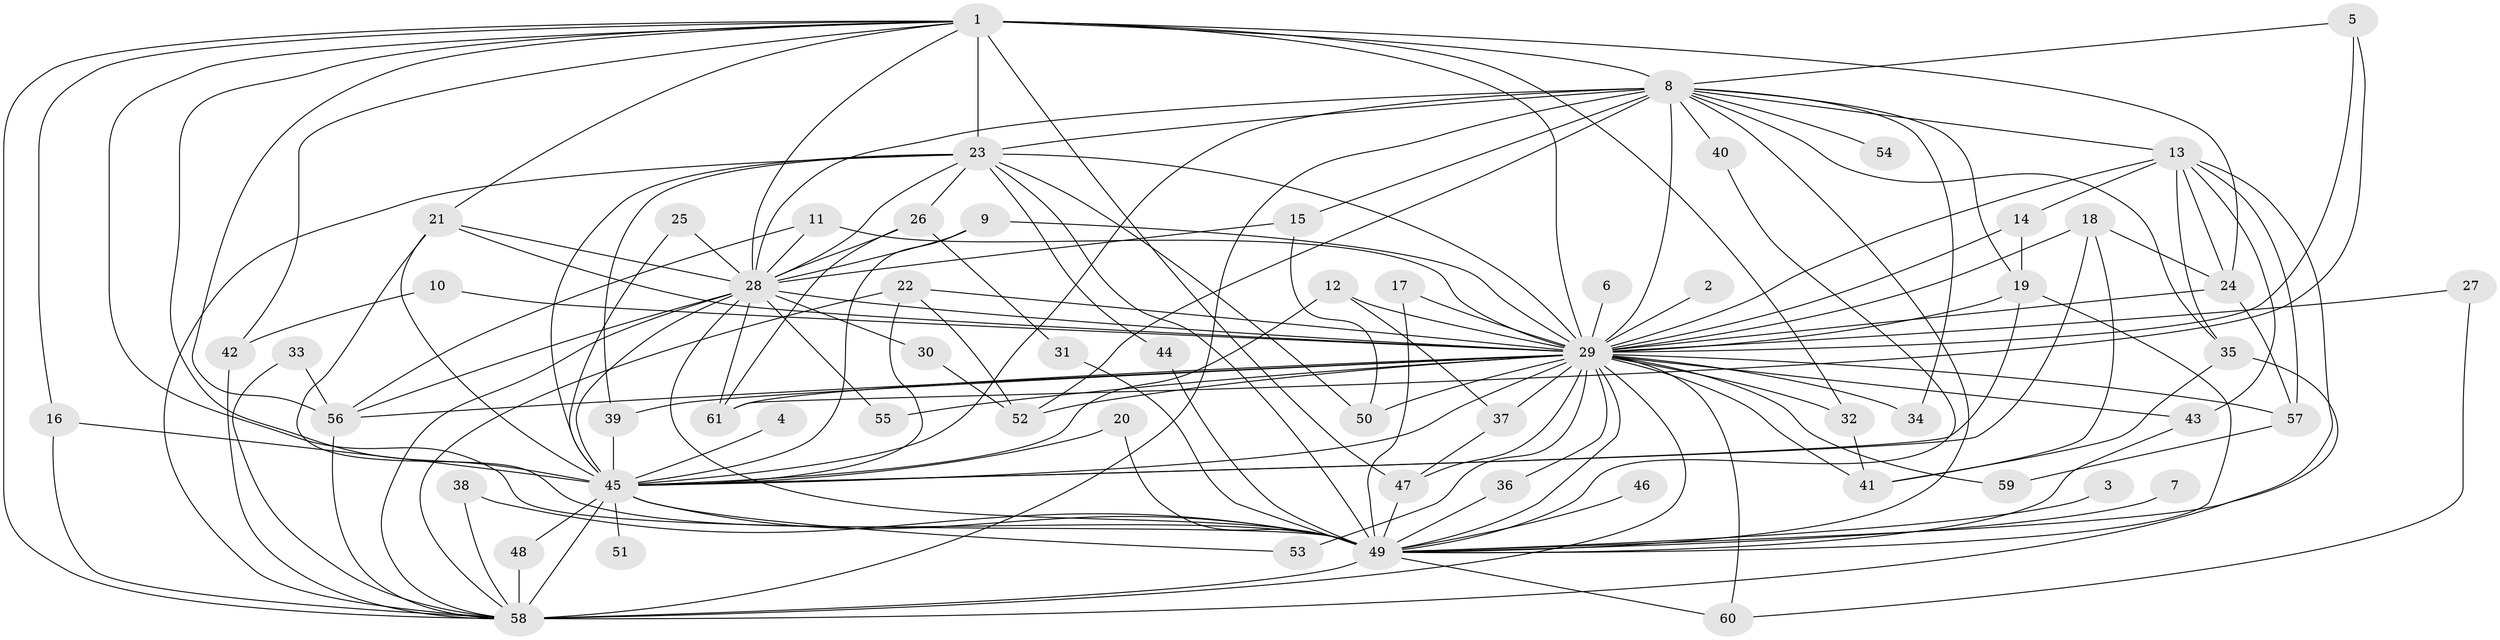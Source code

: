 // original degree distribution, {21: 0.008264462809917356, 29: 0.008264462809917356, 44: 0.008264462809917356, 15: 0.01652892561983471, 23: 0.008264462809917356, 32: 0.008264462809917356, 27: 0.008264462809917356, 22: 0.008264462809917356, 14: 0.008264462809917356, 9: 0.008264462809917356, 4: 0.09090909090909091, 3: 0.19834710743801653, 2: 0.5785123966942148, 6: 0.01652892561983471, 5: 0.024793388429752067}
// Generated by graph-tools (version 1.1) at 2025/01/03/09/25 03:01:27]
// undirected, 61 vertices, 153 edges
graph export_dot {
graph [start="1"]
  node [color=gray90,style=filled];
  1;
  2;
  3;
  4;
  5;
  6;
  7;
  8;
  9;
  10;
  11;
  12;
  13;
  14;
  15;
  16;
  17;
  18;
  19;
  20;
  21;
  22;
  23;
  24;
  25;
  26;
  27;
  28;
  29;
  30;
  31;
  32;
  33;
  34;
  35;
  36;
  37;
  38;
  39;
  40;
  41;
  42;
  43;
  44;
  45;
  46;
  47;
  48;
  49;
  50;
  51;
  52;
  53;
  54;
  55;
  56;
  57;
  58;
  59;
  60;
  61;
  1 -- 8 [weight=3.0];
  1 -- 16 [weight=1.0];
  1 -- 21 [weight=1.0];
  1 -- 23 [weight=3.0];
  1 -- 24 [weight=2.0];
  1 -- 28 [weight=2.0];
  1 -- 29 [weight=4.0];
  1 -- 32 [weight=1.0];
  1 -- 42 [weight=1.0];
  1 -- 45 [weight=2.0];
  1 -- 47 [weight=1.0];
  1 -- 49 [weight=3.0];
  1 -- 56 [weight=1.0];
  1 -- 58 [weight=2.0];
  2 -- 29 [weight=1.0];
  3 -- 49 [weight=1.0];
  4 -- 45 [weight=1.0];
  5 -- 8 [weight=1.0];
  5 -- 29 [weight=1.0];
  5 -- 61 [weight=1.0];
  6 -- 29 [weight=2.0];
  7 -- 49 [weight=1.0];
  8 -- 13 [weight=1.0];
  8 -- 15 [weight=1.0];
  8 -- 19 [weight=1.0];
  8 -- 23 [weight=1.0];
  8 -- 28 [weight=1.0];
  8 -- 29 [weight=2.0];
  8 -- 34 [weight=1.0];
  8 -- 35 [weight=2.0];
  8 -- 40 [weight=1.0];
  8 -- 45 [weight=1.0];
  8 -- 49 [weight=1.0];
  8 -- 52 [weight=1.0];
  8 -- 54 [weight=1.0];
  8 -- 58 [weight=2.0];
  9 -- 28 [weight=1.0];
  9 -- 29 [weight=1.0];
  9 -- 45 [weight=1.0];
  10 -- 29 [weight=2.0];
  10 -- 42 [weight=1.0];
  11 -- 28 [weight=1.0];
  11 -- 29 [weight=1.0];
  11 -- 56 [weight=1.0];
  12 -- 29 [weight=2.0];
  12 -- 37 [weight=1.0];
  12 -- 45 [weight=1.0];
  13 -- 14 [weight=1.0];
  13 -- 24 [weight=1.0];
  13 -- 29 [weight=2.0];
  13 -- 35 [weight=1.0];
  13 -- 43 [weight=1.0];
  13 -- 49 [weight=1.0];
  13 -- 57 [weight=1.0];
  14 -- 19 [weight=1.0];
  14 -- 29 [weight=1.0];
  15 -- 28 [weight=1.0];
  15 -- 50 [weight=1.0];
  16 -- 45 [weight=1.0];
  16 -- 58 [weight=1.0];
  17 -- 29 [weight=1.0];
  17 -- 49 [weight=1.0];
  18 -- 24 [weight=1.0];
  18 -- 29 [weight=1.0];
  18 -- 41 [weight=1.0];
  18 -- 45 [weight=1.0];
  19 -- 29 [weight=1.0];
  19 -- 45 [weight=1.0];
  19 -- 49 [weight=1.0];
  20 -- 45 [weight=1.0];
  20 -- 49 [weight=1.0];
  21 -- 28 [weight=1.0];
  21 -- 29 [weight=1.0];
  21 -- 45 [weight=1.0];
  21 -- 49 [weight=1.0];
  22 -- 29 [weight=1.0];
  22 -- 45 [weight=1.0];
  22 -- 52 [weight=1.0];
  22 -- 58 [weight=1.0];
  23 -- 26 [weight=1.0];
  23 -- 28 [weight=1.0];
  23 -- 29 [weight=3.0];
  23 -- 39 [weight=1.0];
  23 -- 44 [weight=1.0];
  23 -- 45 [weight=1.0];
  23 -- 49 [weight=1.0];
  23 -- 50 [weight=1.0];
  23 -- 58 [weight=1.0];
  24 -- 29 [weight=2.0];
  24 -- 57 [weight=1.0];
  25 -- 28 [weight=1.0];
  25 -- 45 [weight=1.0];
  26 -- 28 [weight=2.0];
  26 -- 31 [weight=1.0];
  26 -- 61 [weight=1.0];
  27 -- 29 [weight=3.0];
  27 -- 60 [weight=1.0];
  28 -- 29 [weight=2.0];
  28 -- 30 [weight=1.0];
  28 -- 45 [weight=1.0];
  28 -- 49 [weight=2.0];
  28 -- 55 [weight=1.0];
  28 -- 56 [weight=1.0];
  28 -- 58 [weight=1.0];
  28 -- 61 [weight=1.0];
  29 -- 32 [weight=1.0];
  29 -- 34 [weight=1.0];
  29 -- 36 [weight=1.0];
  29 -- 37 [weight=1.0];
  29 -- 39 [weight=2.0];
  29 -- 41 [weight=1.0];
  29 -- 43 [weight=1.0];
  29 -- 45 [weight=3.0];
  29 -- 47 [weight=1.0];
  29 -- 49 [weight=3.0];
  29 -- 50 [weight=2.0];
  29 -- 52 [weight=2.0];
  29 -- 53 [weight=1.0];
  29 -- 55 [weight=1.0];
  29 -- 56 [weight=1.0];
  29 -- 57 [weight=1.0];
  29 -- 58 [weight=4.0];
  29 -- 59 [weight=2.0];
  29 -- 60 [weight=1.0];
  29 -- 61 [weight=1.0];
  30 -- 52 [weight=1.0];
  31 -- 49 [weight=1.0];
  32 -- 41 [weight=1.0];
  33 -- 56 [weight=1.0];
  33 -- 58 [weight=1.0];
  35 -- 41 [weight=1.0];
  35 -- 58 [weight=2.0];
  36 -- 49 [weight=1.0];
  37 -- 47 [weight=1.0];
  38 -- 49 [weight=1.0];
  38 -- 58 [weight=1.0];
  39 -- 45 [weight=2.0];
  40 -- 49 [weight=1.0];
  42 -- 58 [weight=1.0];
  43 -- 49 [weight=1.0];
  44 -- 49 [weight=1.0];
  45 -- 48 [weight=1.0];
  45 -- 49 [weight=1.0];
  45 -- 51 [weight=1.0];
  45 -- 53 [weight=1.0];
  45 -- 58 [weight=1.0];
  46 -- 49 [weight=1.0];
  47 -- 49 [weight=1.0];
  48 -- 58 [weight=1.0];
  49 -- 58 [weight=1.0];
  49 -- 60 [weight=1.0];
  56 -- 58 [weight=1.0];
  57 -- 59 [weight=1.0];
}
